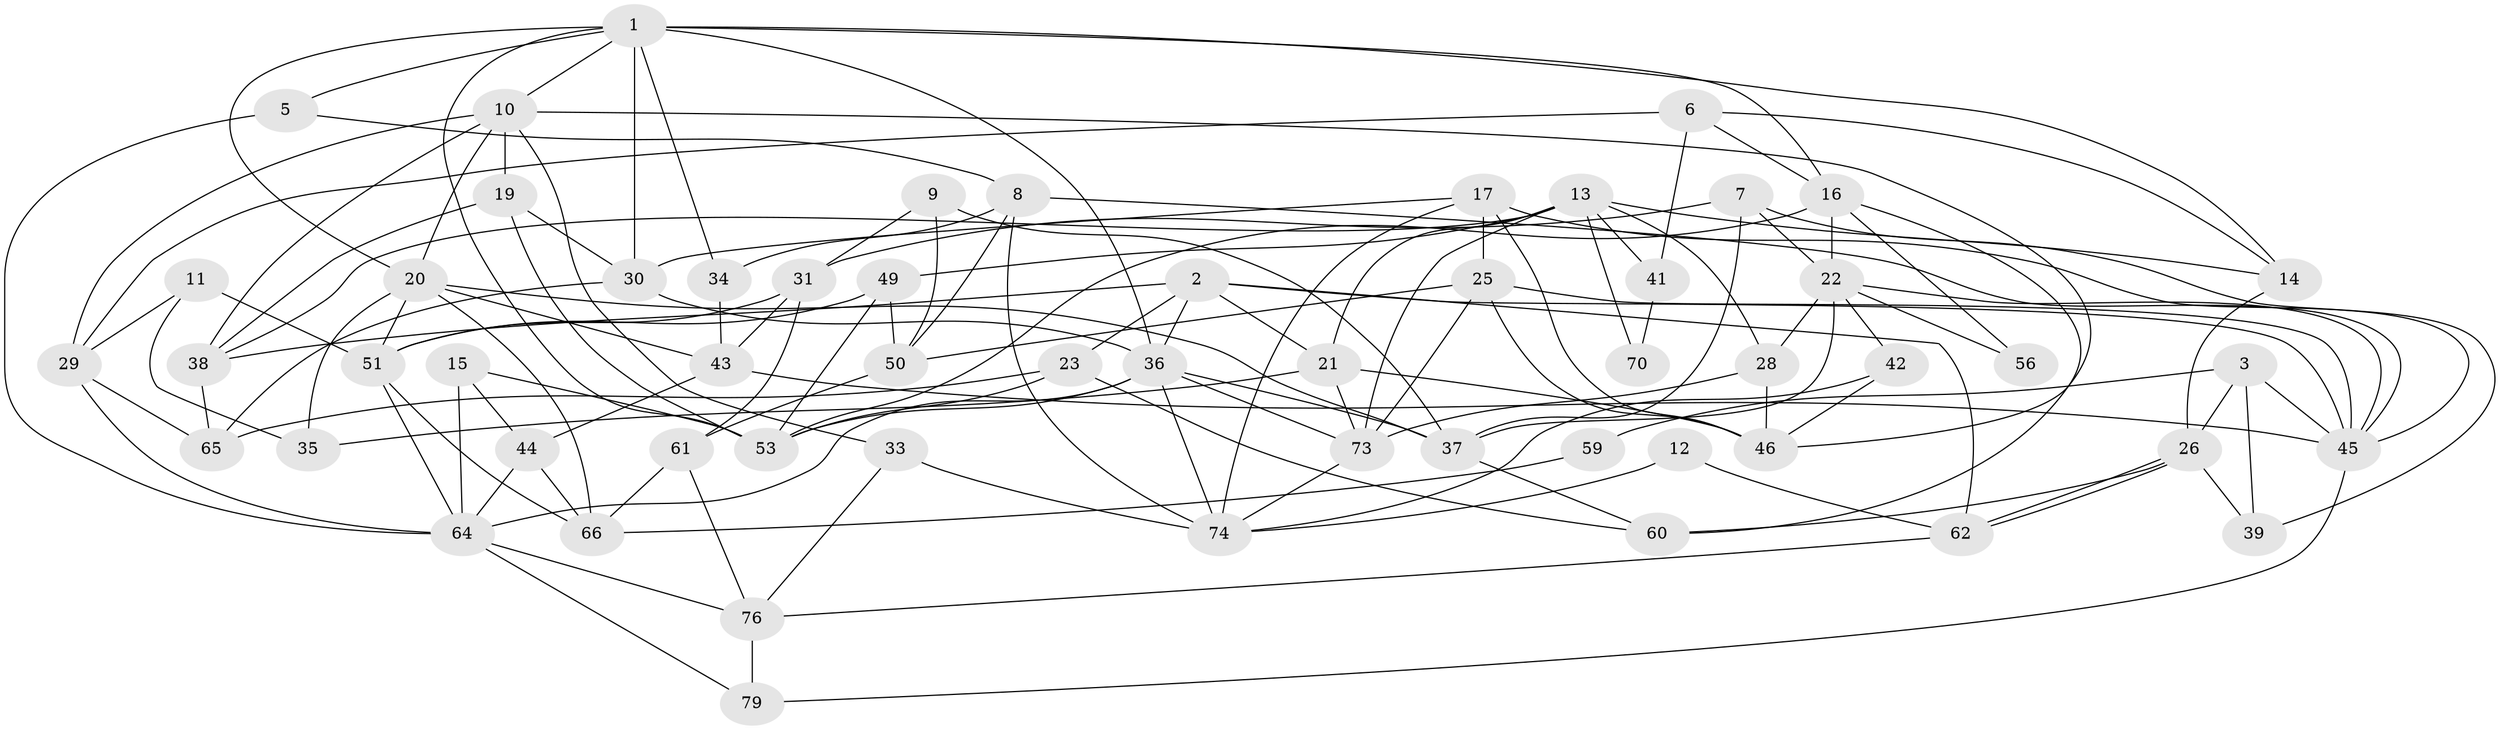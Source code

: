 // Generated by graph-tools (version 1.1) at 2025/24/03/03/25 07:24:03]
// undirected, 57 vertices, 136 edges
graph export_dot {
graph [start="1"]
  node [color=gray90,style=filled];
  1 [super="+4"];
  2 [super="+18"];
  3;
  5;
  6 [super="+40"];
  7;
  8 [super="+32"];
  9;
  10 [super="+27"];
  11;
  12;
  13 [super="+24"];
  14;
  15;
  16 [super="+63"];
  17;
  19 [super="+81"];
  20 [super="+78"];
  21 [super="+67"];
  22 [super="+54"];
  23;
  25 [super="+68"];
  26 [super="+71"];
  28;
  29;
  30 [super="+52"];
  31;
  33 [super="+55"];
  34;
  35;
  36 [super="+58"];
  37 [super="+57"];
  38;
  39;
  41;
  42;
  43 [super="+48"];
  44 [super="+72"];
  45 [super="+75"];
  46 [super="+47"];
  49;
  50 [super="+80"];
  51 [super="+77"];
  53;
  56;
  59;
  60;
  61;
  62;
  64 [super="+69"];
  65;
  66;
  70;
  73;
  74 [super="+82"];
  76;
  79;
  1 -- 5;
  1 -- 34;
  1 -- 20;
  1 -- 16;
  1 -- 36;
  1 -- 53;
  1 -- 30;
  1 -- 10;
  1 -- 14;
  2 -- 62;
  2 -- 23;
  2 -- 21;
  2 -- 36;
  2 -- 38;
  2 -- 45;
  3 -- 26;
  3 -- 39;
  3 -- 59;
  3 -- 45;
  5 -- 8;
  5 -- 64;
  6 -- 14;
  6 -- 41;
  6 -- 29;
  6 -- 16;
  7 -- 39;
  7 -- 31;
  7 -- 37;
  7 -- 22;
  8 -- 45;
  8 -- 50;
  8 -- 74;
  8 -- 34;
  9 -- 31;
  9 -- 50;
  9 -- 37;
  10 -- 29;
  10 -- 38;
  10 -- 20;
  10 -- 33;
  10 -- 19;
  10 -- 46;
  11 -- 51;
  11 -- 29;
  11 -- 35;
  12 -- 62;
  12 -- 74;
  13 -- 38;
  13 -- 14;
  13 -- 49;
  13 -- 70;
  13 -- 73;
  13 -- 28;
  13 -- 41;
  13 -- 21;
  14 -- 26;
  15 -- 53;
  15 -- 64;
  15 -- 44;
  16 -- 53;
  16 -- 22 [weight=2];
  16 -- 56;
  16 -- 60;
  17 -- 25;
  17 -- 45;
  17 -- 46;
  17 -- 74;
  17 -- 30;
  19 -- 53;
  19 -- 30;
  19 -- 38;
  20 -- 35;
  20 -- 43;
  20 -- 37;
  20 -- 66;
  20 -- 51;
  21 -- 46;
  21 -- 73;
  21 -- 35;
  22 -- 28;
  22 -- 42;
  22 -- 45;
  22 -- 37;
  22 -- 56;
  23 -- 53;
  23 -- 60;
  23 -- 65;
  25 -- 50;
  25 -- 73;
  25 -- 45;
  25 -- 46;
  26 -- 62;
  26 -- 62;
  26 -- 60;
  26 -- 39;
  28 -- 73;
  28 -- 46;
  29 -- 65;
  29 -- 64;
  30 -- 65;
  30 -- 36;
  31 -- 43;
  31 -- 61;
  31 -- 51;
  33 -- 76;
  33 -- 74;
  34 -- 43;
  36 -- 53;
  36 -- 73;
  36 -- 37;
  36 -- 64;
  36 -- 74;
  37 -- 60;
  38 -- 65;
  41 -- 70;
  42 -- 46;
  42 -- 74;
  43 -- 44;
  43 -- 45;
  44 -- 66;
  44 -- 64;
  45 -- 79;
  49 -- 53;
  49 -- 51;
  49 -- 50;
  50 -- 61;
  51 -- 66;
  51 -- 64;
  59 -- 66;
  61 -- 66;
  61 -- 76;
  62 -- 76;
  64 -- 79;
  64 -- 76;
  73 -- 74;
  76 -- 79;
}
